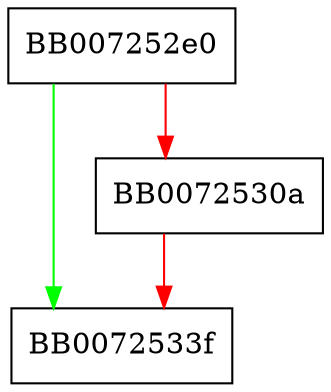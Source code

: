 digraph BN_are_coprime {
  node [shape="box"];
  graph [splines=ortho];
  BB007252e0 -> BB0072533f [color="green"];
  BB007252e0 -> BB0072530a [color="red"];
  BB0072530a -> BB0072533f [color="red"];
}